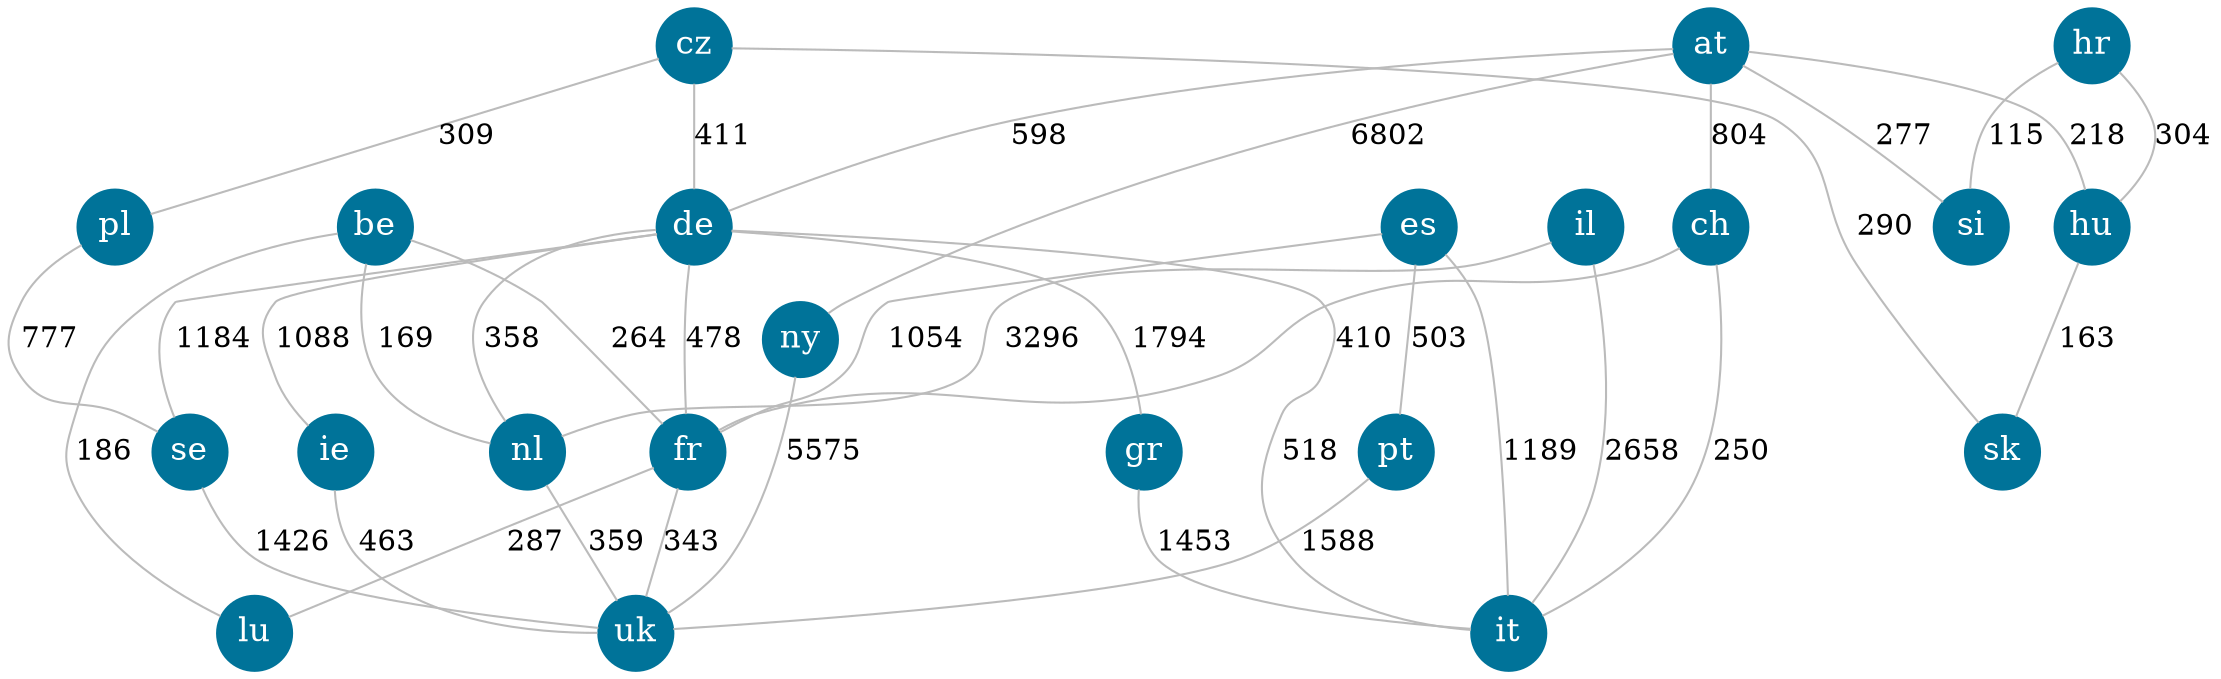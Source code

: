 graph networkGraphTest {
  node [
    shape = "circle",
    style = "filled",
    fontsize = 16,
    fixedsize = true
  ];

  edge [
    color = "#bbbbbb"
  ];

  // nodes with CPU
  node [
    color = "#007399",
    fillcolor = "#007399",
    fontcolor = white
  ];
  be;
  se;
  hr;
  nl;
  ie;
  ny;
  ch;
  hu;
  uk;
  pl;
  si;
  gr;
  de;
  it;
  sk;
  cz;
  il;
  at;
  es;
  lu;
  pt;
  fr;

  // nodes without CPU
  node [
    color = "#4dd2ff",
    fillcolor = "#4dd2ff",
    fontcolor = black
  ];

  // edges
  hr -- si [ label = "115" ];
  ie -- uk [ label = "463" ];
  ch -- it [ label = "250" ];
  cz -- de [ label = "411" ];
  fr -- lu [ label = "287" ];
  be -- lu [ label = "186" ];
  hr -- hu [ label = "304" ];
  il -- nl [ label = "3296" ];
  at -- ch [ label = "804" ];
  se -- uk [ label = "1426" ];
  es -- it [ label = "1189" ];
  cz -- pl [ label = "309" ];
  be -- fr [ label = "264" ];
  at -- hu [ label = "218" ];
  de -- nl [ label = "358" ];
  ny -- uk [ label = "5575" ];
  de -- fr [ label = "478" ];
  at -- si [ label = "277" ];
  fr -- uk [ label = "343" ];
  ch -- fr [ label = "410" ];
  hu -- sk [ label = "163" ];
  es -- fr [ label = "1054" ];
  at -- de [ label = "598" ];
  at -- ny [ label = "6802" ];
  de -- se [ label = "1184" ];
  pl -- se [ label = "777" ];
  de -- gr [ label = "1794" ];
  de -- it [ label = "518" ];
  il -- it [ label = "2658" ];
  de -- ie [ label = "1088" ];
  gr -- it [ label = "1453" ];
  cz -- sk [ label = "290" ];
  es -- pt [ label = "503" ];
  pt -- uk [ label = "1588" ];
  be -- nl [ label = "169" ];
  nl -- uk [ label = "359" ];
}